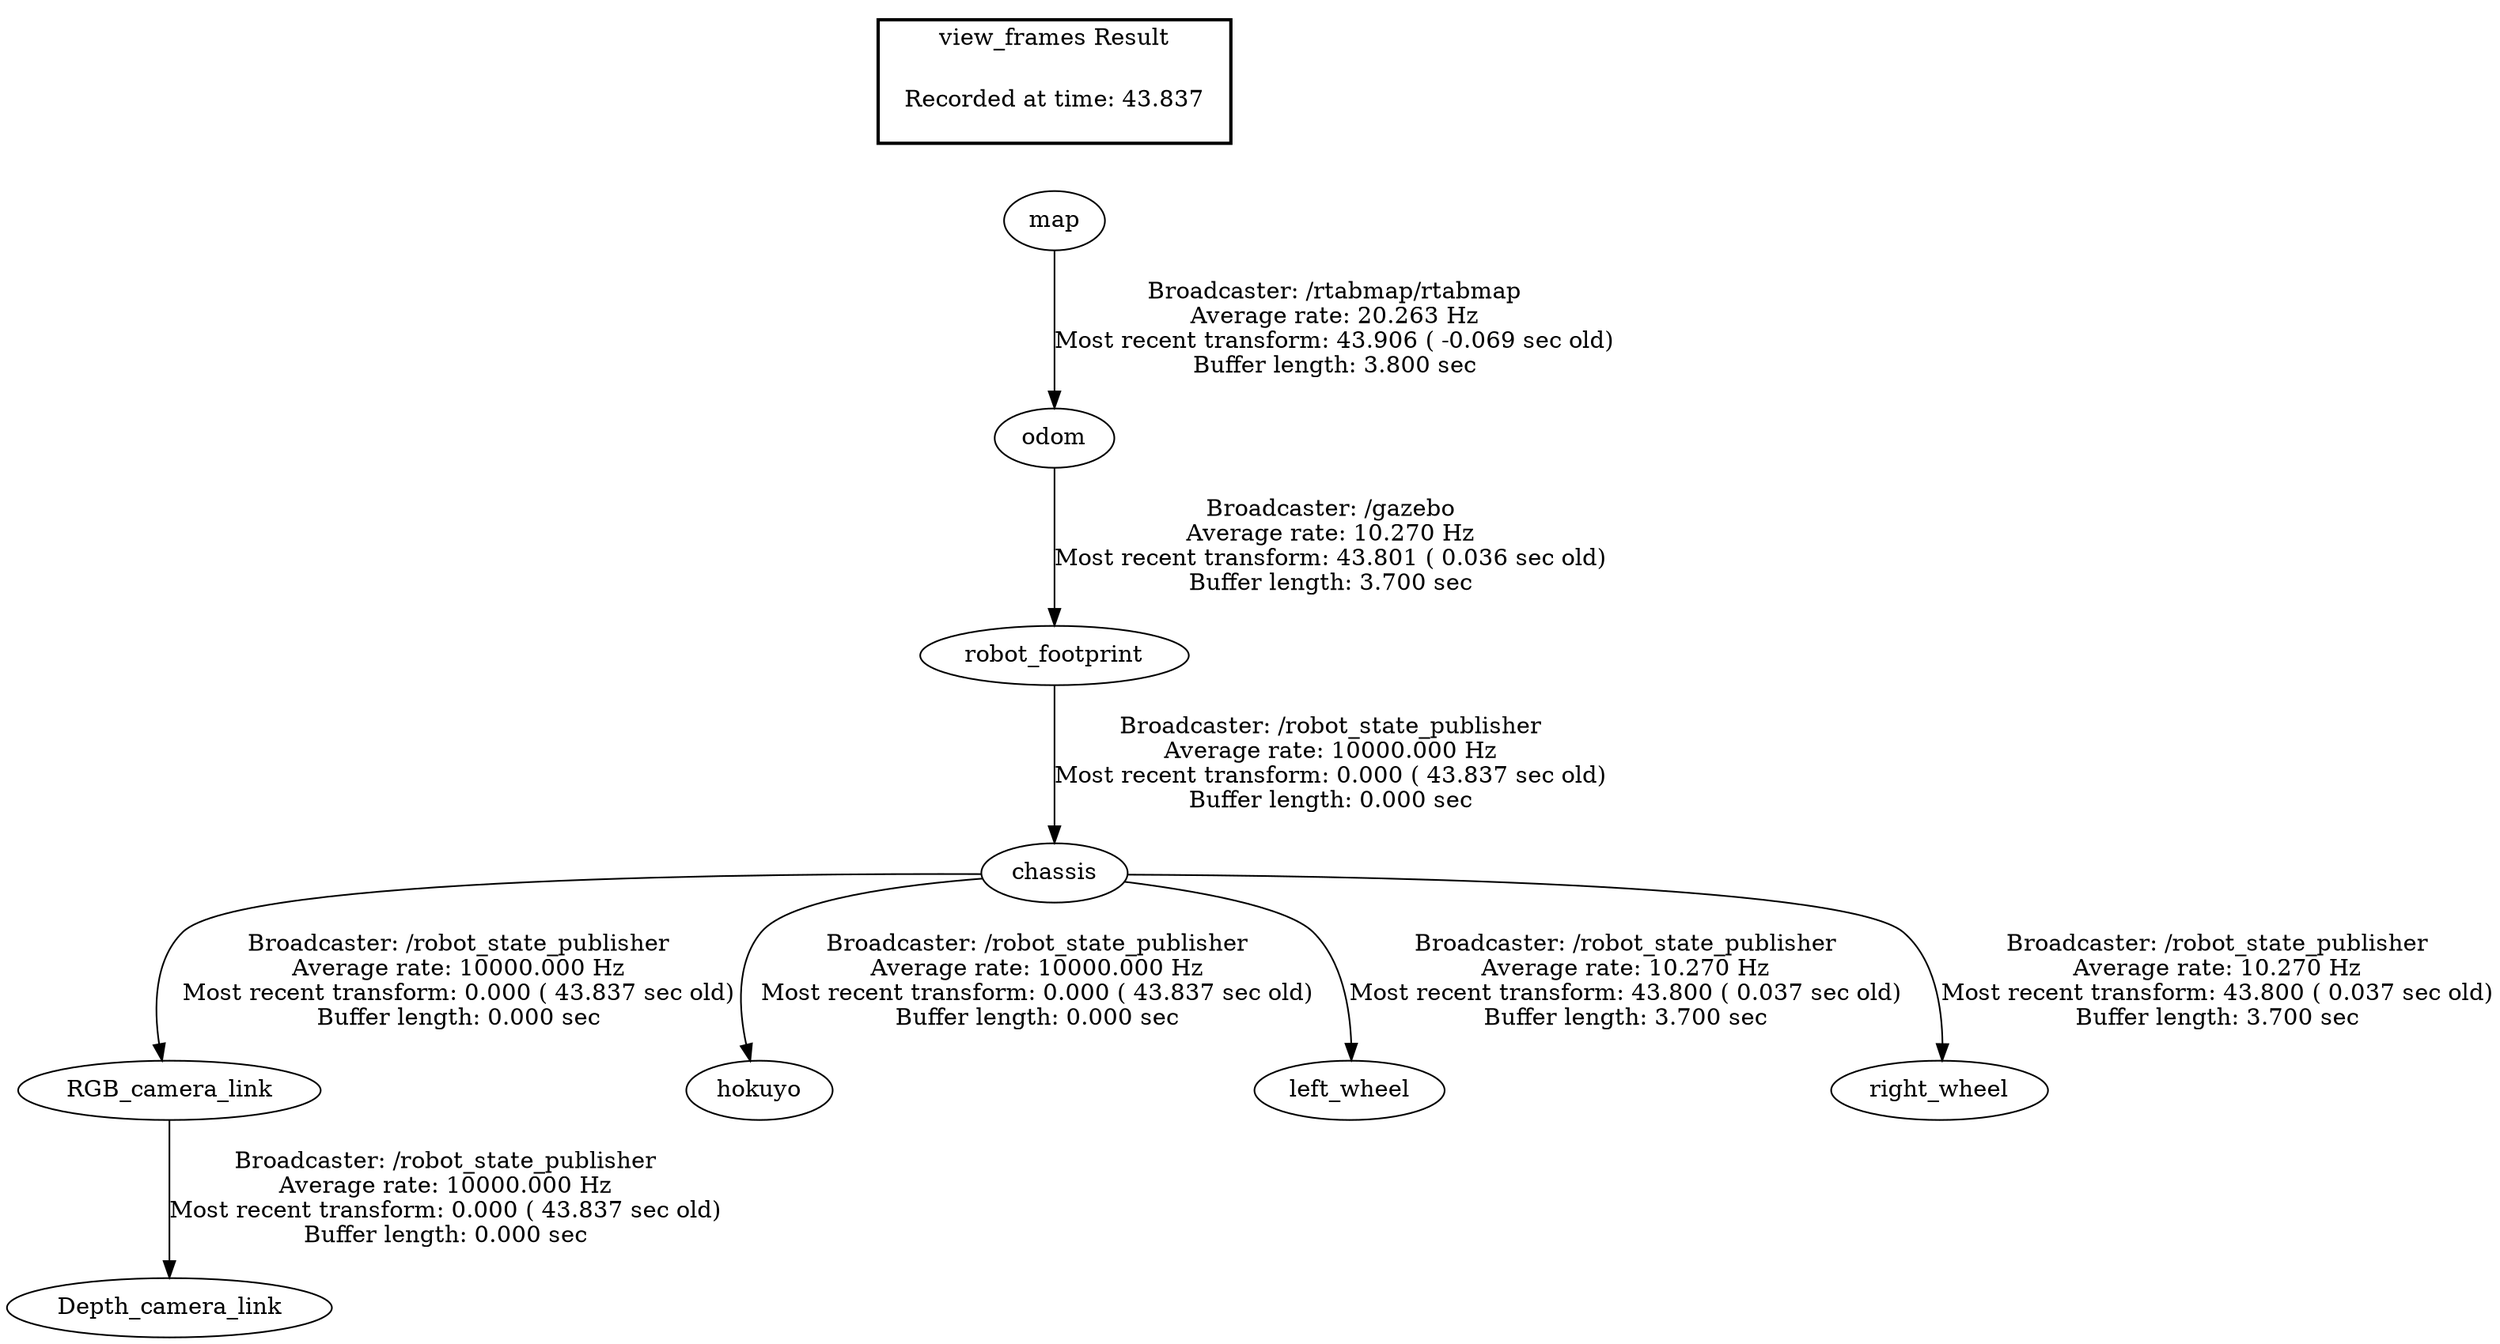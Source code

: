 digraph G {
"RGB_camera_link" -> "Depth_camera_link"[label="Broadcaster: /robot_state_publisher\nAverage rate: 10000.000 Hz\nMost recent transform: 0.000 ( 43.837 sec old)\nBuffer length: 0.000 sec\n"];
"chassis" -> "RGB_camera_link"[label="Broadcaster: /robot_state_publisher\nAverage rate: 10000.000 Hz\nMost recent transform: 0.000 ( 43.837 sec old)\nBuffer length: 0.000 sec\n"];
"robot_footprint" -> "chassis"[label="Broadcaster: /robot_state_publisher\nAverage rate: 10000.000 Hz\nMost recent transform: 0.000 ( 43.837 sec old)\nBuffer length: 0.000 sec\n"];
"chassis" -> "hokuyo"[label="Broadcaster: /robot_state_publisher\nAverage rate: 10000.000 Hz\nMost recent transform: 0.000 ( 43.837 sec old)\nBuffer length: 0.000 sec\n"];
"odom" -> "robot_footprint"[label="Broadcaster: /gazebo\nAverage rate: 10.270 Hz\nMost recent transform: 43.801 ( 0.036 sec old)\nBuffer length: 3.700 sec\n"];
"map" -> "odom"[label="Broadcaster: /rtabmap/rtabmap\nAverage rate: 20.263 Hz\nMost recent transform: 43.906 ( -0.069 sec old)\nBuffer length: 3.800 sec\n"];
"chassis" -> "left_wheel"[label="Broadcaster: /robot_state_publisher\nAverage rate: 10.270 Hz\nMost recent transform: 43.800 ( 0.037 sec old)\nBuffer length: 3.700 sec\n"];
"chassis" -> "right_wheel"[label="Broadcaster: /robot_state_publisher\nAverage rate: 10.270 Hz\nMost recent transform: 43.800 ( 0.037 sec old)\nBuffer length: 3.700 sec\n"];
edge [style=invis];
 subgraph cluster_legend { style=bold; color=black; label ="view_frames Result";
"Recorded at time: 43.837"[ shape=plaintext ] ;
 }->"map";
}